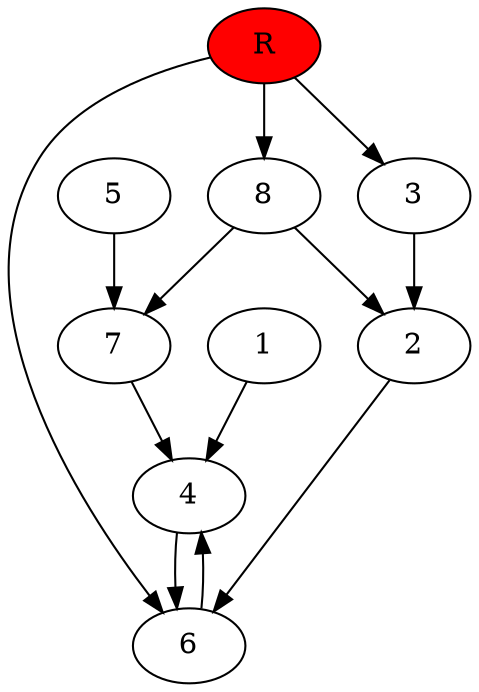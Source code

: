 digraph prb13682 {
	1
	2
	3
	4
	5
	6
	7
	8
	R [fillcolor="#ff0000" style=filled]
	1 -> 4
	2 -> 6
	3 -> 2
	4 -> 6
	5 -> 7
	6 -> 4
	7 -> 4
	8 -> 2
	8 -> 7
	R -> 3
	R -> 6
	R -> 8
}
